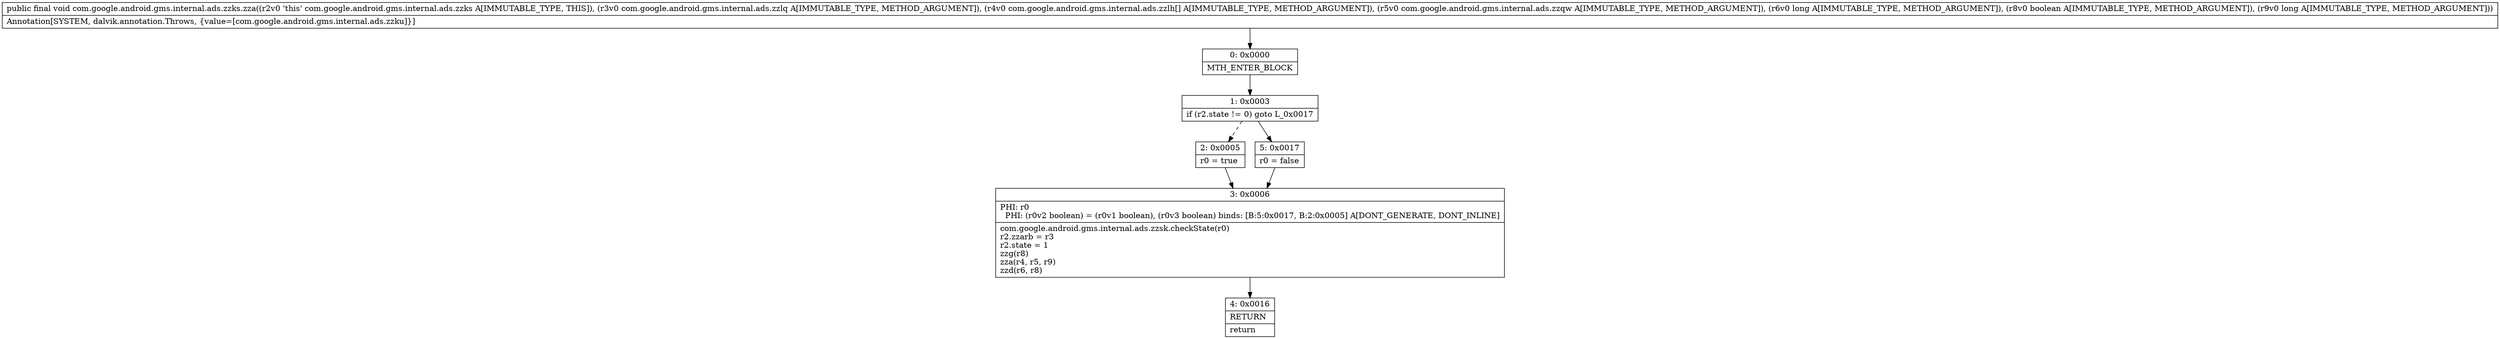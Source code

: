 digraph "CFG forcom.google.android.gms.internal.ads.zzks.zza(Lcom\/google\/android\/gms\/internal\/ads\/zzlq;[Lcom\/google\/android\/gms\/internal\/ads\/zzlh;Lcom\/google\/android\/gms\/internal\/ads\/zzqw;JZJ)V" {
Node_0 [shape=record,label="{0\:\ 0x0000|MTH_ENTER_BLOCK\l}"];
Node_1 [shape=record,label="{1\:\ 0x0003|if (r2.state != 0) goto L_0x0017\l}"];
Node_2 [shape=record,label="{2\:\ 0x0005|r0 = true\l}"];
Node_3 [shape=record,label="{3\:\ 0x0006|PHI: r0 \l  PHI: (r0v2 boolean) = (r0v1 boolean), (r0v3 boolean) binds: [B:5:0x0017, B:2:0x0005] A[DONT_GENERATE, DONT_INLINE]\l|com.google.android.gms.internal.ads.zzsk.checkState(r0)\lr2.zzarb = r3\lr2.state = 1\lzzg(r8)\lzza(r4, r5, r9)\lzzd(r6, r8)\l}"];
Node_4 [shape=record,label="{4\:\ 0x0016|RETURN\l|return\l}"];
Node_5 [shape=record,label="{5\:\ 0x0017|r0 = false\l}"];
MethodNode[shape=record,label="{public final void com.google.android.gms.internal.ads.zzks.zza((r2v0 'this' com.google.android.gms.internal.ads.zzks A[IMMUTABLE_TYPE, THIS]), (r3v0 com.google.android.gms.internal.ads.zzlq A[IMMUTABLE_TYPE, METHOD_ARGUMENT]), (r4v0 com.google.android.gms.internal.ads.zzlh[] A[IMMUTABLE_TYPE, METHOD_ARGUMENT]), (r5v0 com.google.android.gms.internal.ads.zzqw A[IMMUTABLE_TYPE, METHOD_ARGUMENT]), (r6v0 long A[IMMUTABLE_TYPE, METHOD_ARGUMENT]), (r8v0 boolean A[IMMUTABLE_TYPE, METHOD_ARGUMENT]), (r9v0 long A[IMMUTABLE_TYPE, METHOD_ARGUMENT]))  | Annotation[SYSTEM, dalvik.annotation.Throws, \{value=[com.google.android.gms.internal.ads.zzku]\}]\l}"];
MethodNode -> Node_0;
Node_0 -> Node_1;
Node_1 -> Node_2[style=dashed];
Node_1 -> Node_5;
Node_2 -> Node_3;
Node_3 -> Node_4;
Node_5 -> Node_3;
}

